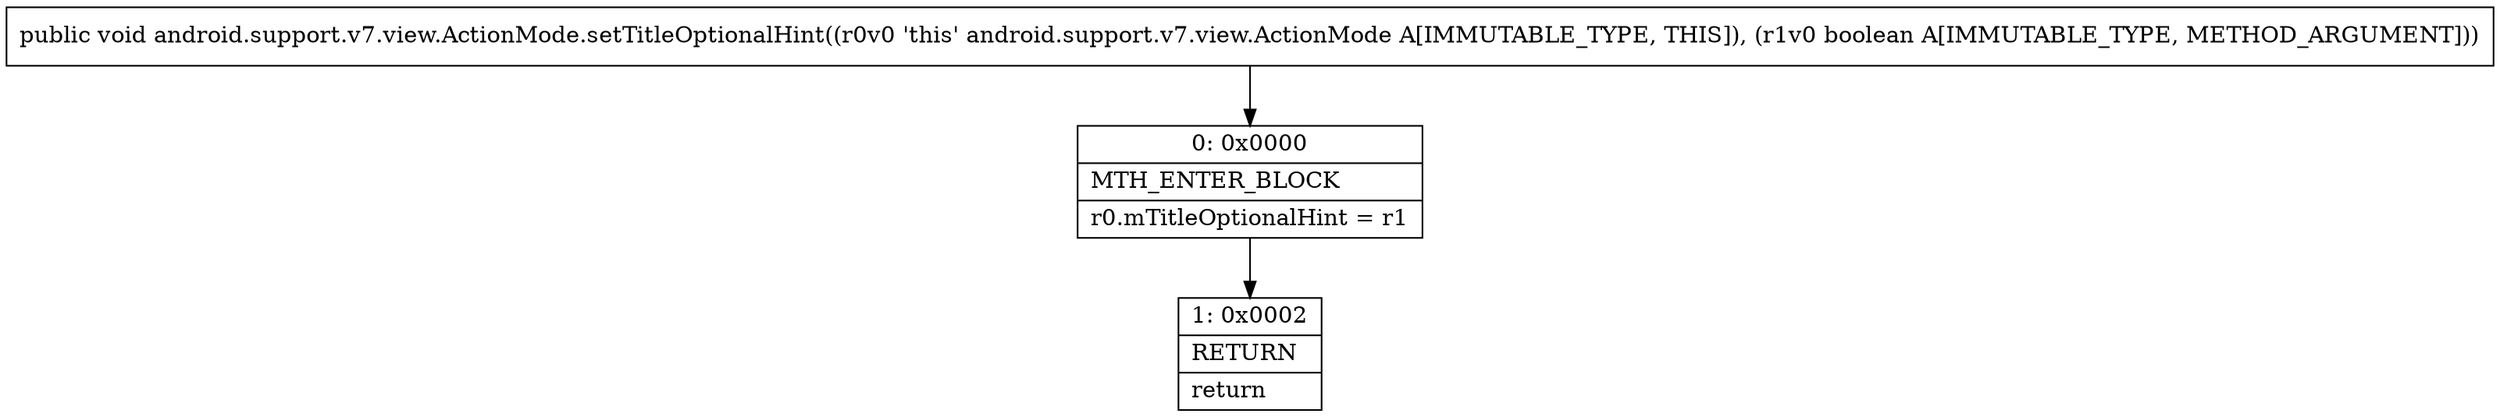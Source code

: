 digraph "CFG forandroid.support.v7.view.ActionMode.setTitleOptionalHint(Z)V" {
Node_0 [shape=record,label="{0\:\ 0x0000|MTH_ENTER_BLOCK\l|r0.mTitleOptionalHint = r1\l}"];
Node_1 [shape=record,label="{1\:\ 0x0002|RETURN\l|return\l}"];
MethodNode[shape=record,label="{public void android.support.v7.view.ActionMode.setTitleOptionalHint((r0v0 'this' android.support.v7.view.ActionMode A[IMMUTABLE_TYPE, THIS]), (r1v0 boolean A[IMMUTABLE_TYPE, METHOD_ARGUMENT])) }"];
MethodNode -> Node_0;
Node_0 -> Node_1;
}


